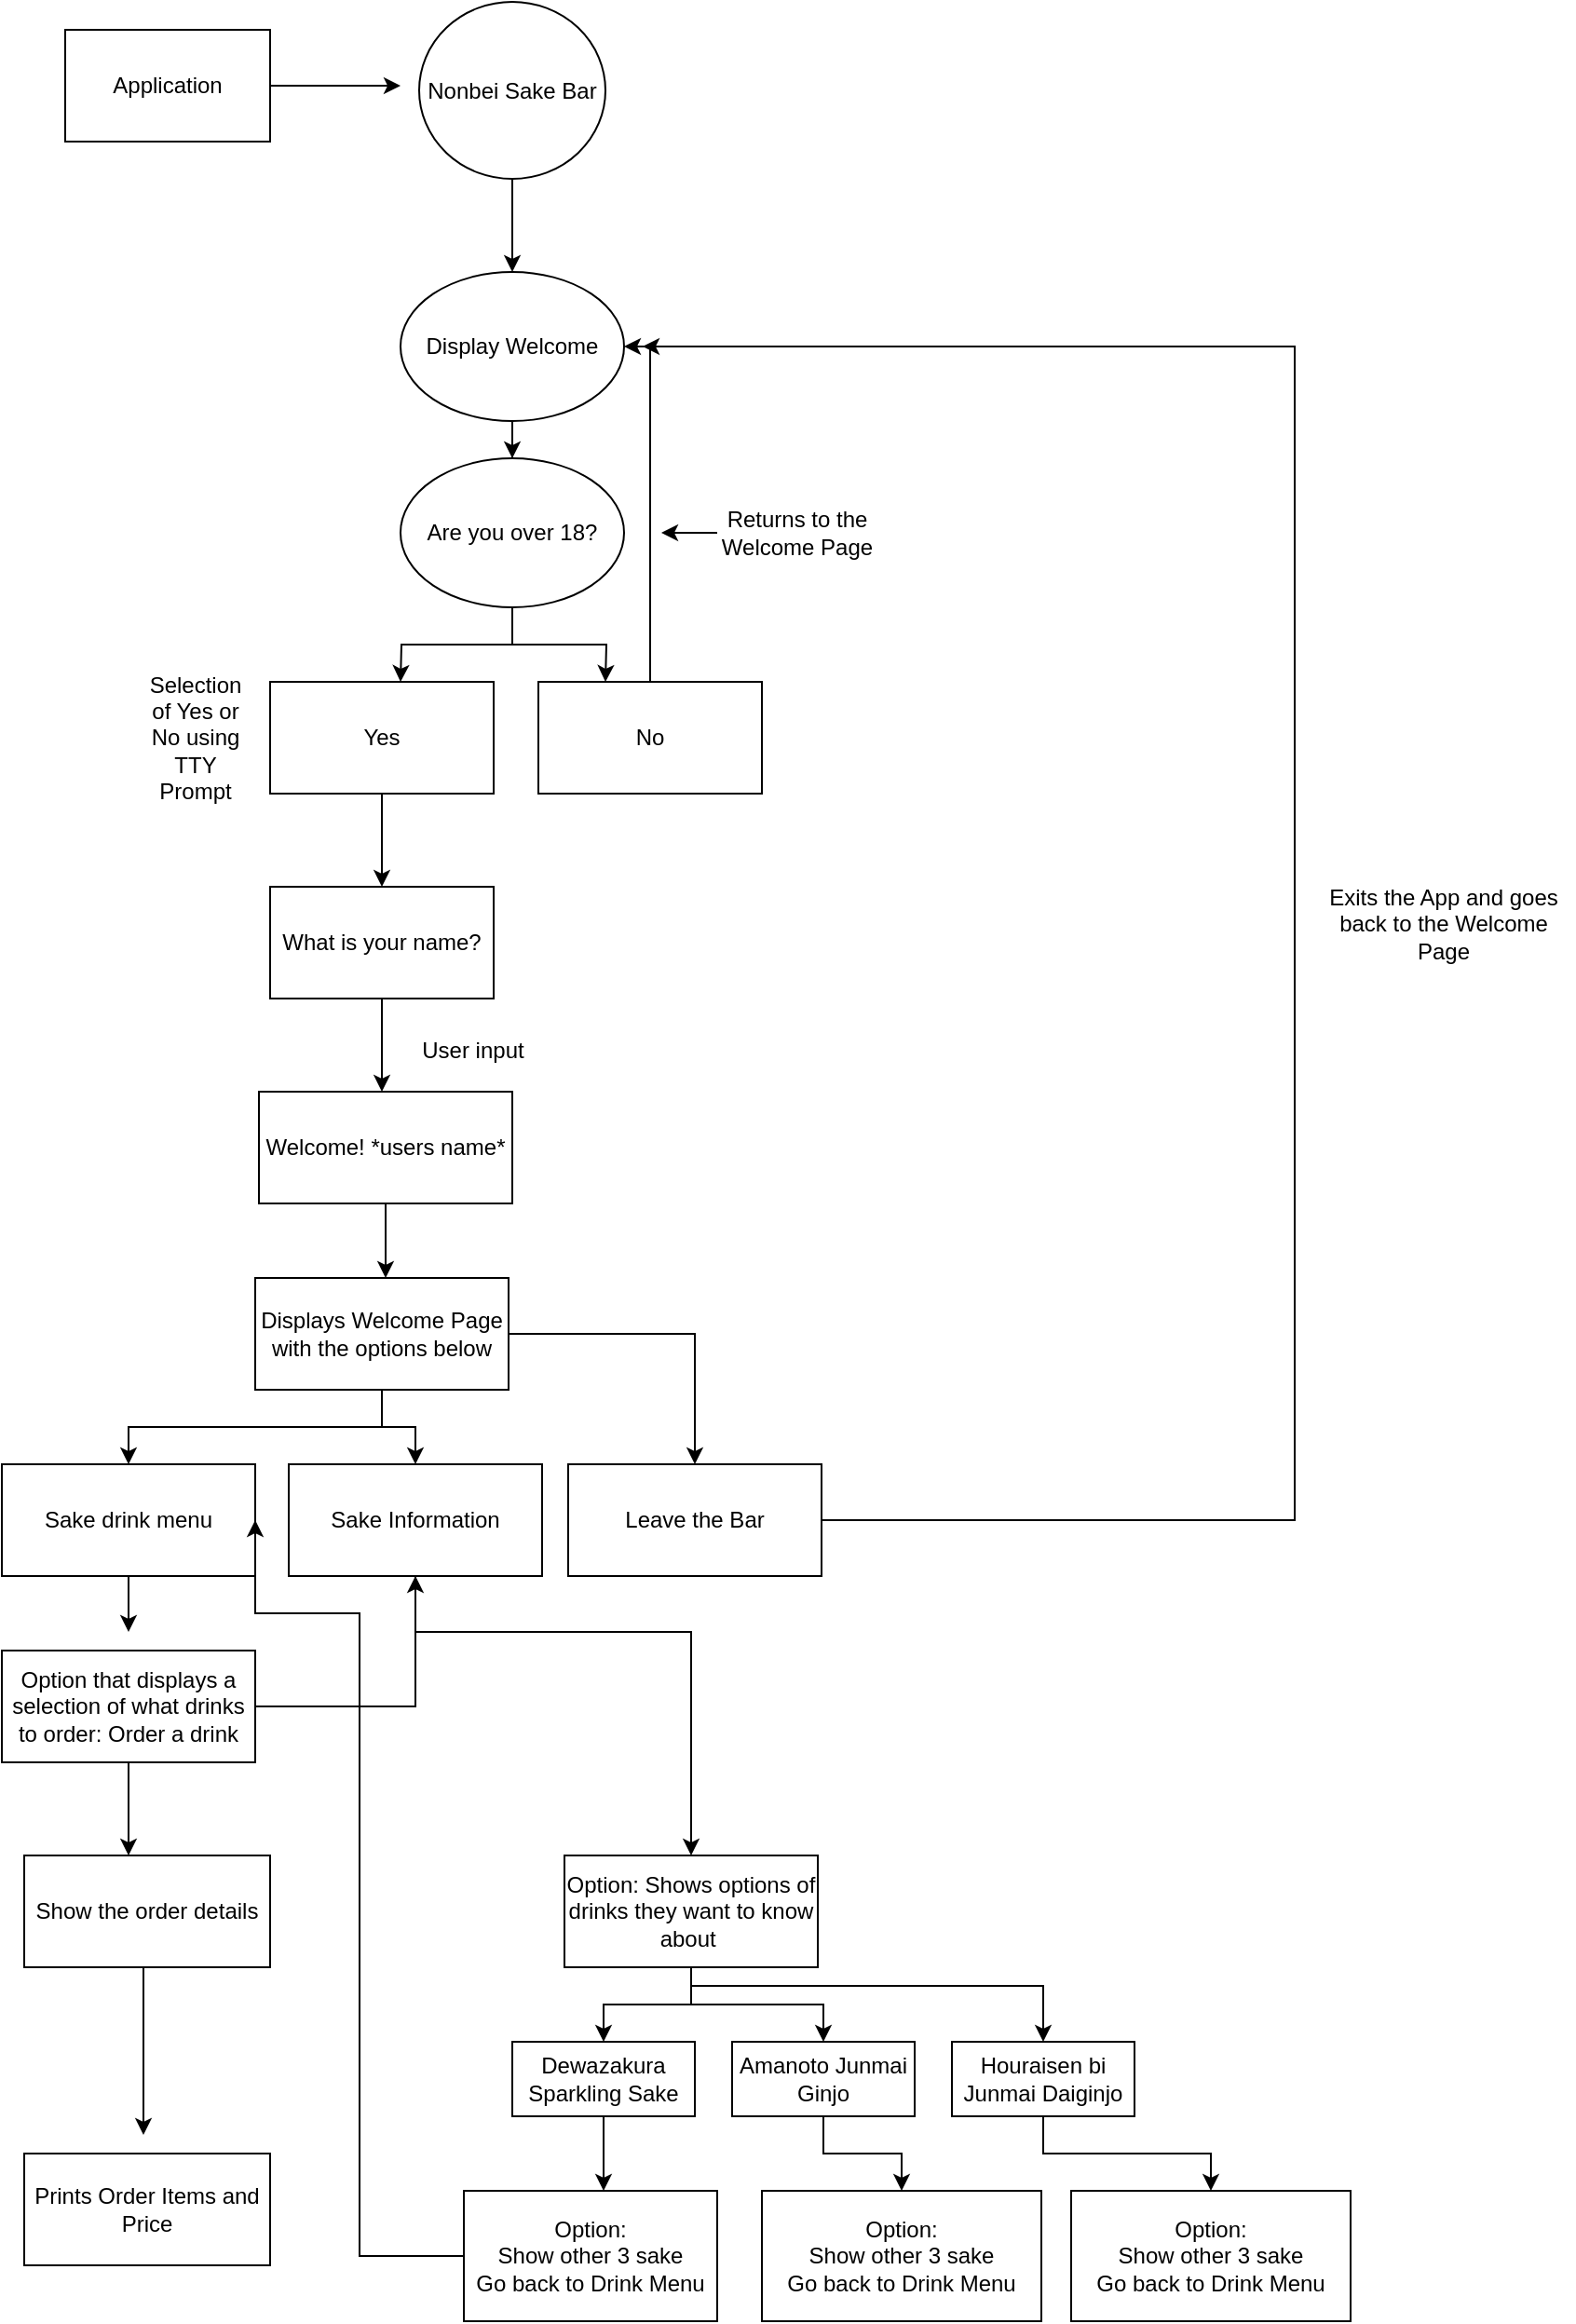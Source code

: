 <mxfile version="14.7.0" type="device"><diagram id="hPA1pNjz1p_AAdreHYNH" name="Page-1"><mxGraphModel dx="1011" dy="621" grid="1" gridSize="10" guides="1" tooltips="1" connect="1" arrows="1" fold="1" page="1" pageScale="1" pageWidth="827" pageHeight="1169" math="0" shadow="0"><root><mxCell id="0"/><mxCell id="1" parent="0"/><mxCell id="C5WIbHr0YIiSS8bdHJNg-2" style="edgeStyle=orthogonalEdgeStyle;rounded=0;orthogonalLoop=1;jettySize=auto;html=1;" parent="1" source="C5WIbHr0YIiSS8bdHJNg-1" edge="1"><mxGeometry relative="1" as="geometry"><mxPoint x="220" y="80" as="targetPoint"/></mxGeometry></mxCell><mxCell id="C5WIbHr0YIiSS8bdHJNg-1" value="Application" style="rounded=0;whiteSpace=wrap;html=1;" parent="1" vertex="1"><mxGeometry x="40" y="50" width="110" height="60" as="geometry"/></mxCell><mxCell id="C5WIbHr0YIiSS8bdHJNg-4" style="edgeStyle=orthogonalEdgeStyle;rounded=0;orthogonalLoop=1;jettySize=auto;html=1;" parent="1" source="C5WIbHr0YIiSS8bdHJNg-3" target="C5WIbHr0YIiSS8bdHJNg-5" edge="1"><mxGeometry relative="1" as="geometry"><mxPoint x="280" y="190" as="targetPoint"/></mxGeometry></mxCell><mxCell id="C5WIbHr0YIiSS8bdHJNg-3" value="Nonbei Sake Bar" style="ellipse;whiteSpace=wrap;html=1;" parent="1" vertex="1"><mxGeometry x="230" y="35" width="100" height="95" as="geometry"/></mxCell><mxCell id="C5WIbHr0YIiSS8bdHJNg-6" style="edgeStyle=orthogonalEdgeStyle;rounded=0;orthogonalLoop=1;jettySize=auto;html=1;" parent="1" source="C5WIbHr0YIiSS8bdHJNg-5" target="C5WIbHr0YIiSS8bdHJNg-7" edge="1"><mxGeometry relative="1" as="geometry"><mxPoint x="280" y="300" as="targetPoint"/></mxGeometry></mxCell><mxCell id="C5WIbHr0YIiSS8bdHJNg-5" value="Display Welcome" style="ellipse;whiteSpace=wrap;html=1;" parent="1" vertex="1"><mxGeometry x="220" y="180" width="120" height="80" as="geometry"/></mxCell><mxCell id="C5WIbHr0YIiSS8bdHJNg-8" style="edgeStyle=orthogonalEdgeStyle;rounded=0;orthogonalLoop=1;jettySize=auto;html=1;" parent="1" source="C5WIbHr0YIiSS8bdHJNg-7" edge="1"><mxGeometry relative="1" as="geometry"><mxPoint x="220" y="400" as="targetPoint"/></mxGeometry></mxCell><mxCell id="C5WIbHr0YIiSS8bdHJNg-9" style="edgeStyle=orthogonalEdgeStyle;rounded=0;orthogonalLoop=1;jettySize=auto;html=1;" parent="1" source="C5WIbHr0YIiSS8bdHJNg-7" edge="1"><mxGeometry relative="1" as="geometry"><mxPoint x="330" y="400" as="targetPoint"/></mxGeometry></mxCell><mxCell id="C5WIbHr0YIiSS8bdHJNg-7" value="Are you over 18?" style="ellipse;whiteSpace=wrap;html=1;" parent="1" vertex="1"><mxGeometry x="220" y="280" width="120" height="80" as="geometry"/></mxCell><mxCell id="C5WIbHr0YIiSS8bdHJNg-17" style="edgeStyle=orthogonalEdgeStyle;rounded=0;orthogonalLoop=1;jettySize=auto;html=1;" parent="1" source="C5WIbHr0YIiSS8bdHJNg-10" edge="1"><mxGeometry relative="1" as="geometry"><mxPoint x="210" y="510" as="targetPoint"/></mxGeometry></mxCell><mxCell id="C5WIbHr0YIiSS8bdHJNg-10" value="Yes" style="rounded=0;whiteSpace=wrap;html=1;" parent="1" vertex="1"><mxGeometry x="150" y="400" width="120" height="60" as="geometry"/></mxCell><mxCell id="C5WIbHr0YIiSS8bdHJNg-76" style="edgeStyle=orthogonalEdgeStyle;rounded=0;orthogonalLoop=1;jettySize=auto;html=1;" parent="1" source="C5WIbHr0YIiSS8bdHJNg-11" target="C5WIbHr0YIiSS8bdHJNg-5" edge="1"><mxGeometry relative="1" as="geometry"><Array as="points"><mxPoint x="354" y="220"/></Array></mxGeometry></mxCell><mxCell id="C5WIbHr0YIiSS8bdHJNg-11" value="No" style="rounded=0;whiteSpace=wrap;html=1;" parent="1" vertex="1"><mxGeometry x="294" y="400" width="120" height="60" as="geometry"/></mxCell><mxCell id="C5WIbHr0YIiSS8bdHJNg-52" style="edgeStyle=orthogonalEdgeStyle;rounded=0;orthogonalLoop=1;jettySize=auto;html=1;" parent="1" source="C5WIbHr0YIiSS8bdHJNg-14" edge="1"><mxGeometry relative="1" as="geometry"><mxPoint x="360" y="320" as="targetPoint"/></mxGeometry></mxCell><mxCell id="C5WIbHr0YIiSS8bdHJNg-14" value="Returns to the Welcome Page" style="text;html=1;strokeColor=none;fillColor=none;align=center;verticalAlign=middle;whiteSpace=wrap;rounded=0;" parent="1" vertex="1"><mxGeometry x="390" y="305" width="86" height="30" as="geometry"/></mxCell><mxCell id="C5WIbHr0YIiSS8bdHJNg-19" style="edgeStyle=orthogonalEdgeStyle;rounded=0;orthogonalLoop=1;jettySize=auto;html=1;" parent="1" source="C5WIbHr0YIiSS8bdHJNg-18" edge="1"><mxGeometry relative="1" as="geometry"><mxPoint x="210" y="620" as="targetPoint"/></mxGeometry></mxCell><mxCell id="C5WIbHr0YIiSS8bdHJNg-18" value="What is your name?" style="rounded=0;whiteSpace=wrap;html=1;" parent="1" vertex="1"><mxGeometry x="150" y="510" width="120" height="60" as="geometry"/></mxCell><mxCell id="C5WIbHr0YIiSS8bdHJNg-21" style="edgeStyle=orthogonalEdgeStyle;rounded=0;orthogonalLoop=1;jettySize=auto;html=1;" parent="1" source="C5WIbHr0YIiSS8bdHJNg-20" edge="1"><mxGeometry relative="1" as="geometry"><mxPoint x="212" y="720" as="targetPoint"/></mxGeometry></mxCell><mxCell id="C5WIbHr0YIiSS8bdHJNg-20" value="Welcome! *users name*" style="rounded=0;whiteSpace=wrap;html=1;" parent="1" vertex="1"><mxGeometry x="144" y="620" width="136" height="60" as="geometry"/></mxCell><mxCell id="C5WIbHr0YIiSS8bdHJNg-31" style="edgeStyle=orthogonalEdgeStyle;rounded=0;orthogonalLoop=1;jettySize=auto;html=1;entryX=0.5;entryY=0;entryDx=0;entryDy=0;" parent="1" source="C5WIbHr0YIiSS8bdHJNg-22" target="C5WIbHr0YIiSS8bdHJNg-24" edge="1"><mxGeometry relative="1" as="geometry"/></mxCell><mxCell id="C5WIbHr0YIiSS8bdHJNg-33" style="edgeStyle=orthogonalEdgeStyle;rounded=0;orthogonalLoop=1;jettySize=auto;html=1;entryX=0.5;entryY=0;entryDx=0;entryDy=0;" parent="1" source="C5WIbHr0YIiSS8bdHJNg-22" target="C5WIbHr0YIiSS8bdHJNg-26" edge="1"><mxGeometry relative="1" as="geometry"/></mxCell><mxCell id="C5WIbHr0YIiSS8bdHJNg-34" style="edgeStyle=orthogonalEdgeStyle;rounded=0;orthogonalLoop=1;jettySize=auto;html=1;" parent="1" source="C5WIbHr0YIiSS8bdHJNg-22" target="C5WIbHr0YIiSS8bdHJNg-27" edge="1"><mxGeometry relative="1" as="geometry"/></mxCell><mxCell id="C5WIbHr0YIiSS8bdHJNg-22" value="Displays Welcome Page with the options below" style="rounded=0;whiteSpace=wrap;html=1;" parent="1" vertex="1"><mxGeometry x="142" y="720" width="136" height="60" as="geometry"/></mxCell><mxCell id="C5WIbHr0YIiSS8bdHJNg-43" style="edgeStyle=orthogonalEdgeStyle;rounded=0;orthogonalLoop=1;jettySize=auto;html=1;" parent="1" source="C5WIbHr0YIiSS8bdHJNg-24" edge="1"><mxGeometry relative="1" as="geometry"><mxPoint x="74" y="910" as="targetPoint"/></mxGeometry></mxCell><mxCell id="C5WIbHr0YIiSS8bdHJNg-24" value="Sake drink menu" style="rounded=0;whiteSpace=wrap;html=1;" parent="1" vertex="1"><mxGeometry x="6" y="820" width="136" height="60" as="geometry"/></mxCell><mxCell id="C5WIbHr0YIiSS8bdHJNg-62" style="edgeStyle=orthogonalEdgeStyle;rounded=0;orthogonalLoop=1;jettySize=auto;html=1;entryX=0.5;entryY=0;entryDx=0;entryDy=0;" parent="1" source="C5WIbHr0YIiSS8bdHJNg-26" target="C5WIbHr0YIiSS8bdHJNg-63" edge="1"><mxGeometry relative="1" as="geometry"><mxPoint x="228" y="1020" as="targetPoint"/><Array as="points"><mxPoint x="228" y="910"/><mxPoint x="376" y="910"/></Array></mxGeometry></mxCell><mxCell id="C5WIbHr0YIiSS8bdHJNg-26" value="Sake Information" style="rounded=0;whiteSpace=wrap;html=1;" parent="1" vertex="1"><mxGeometry x="160" y="820" width="136" height="60" as="geometry"/></mxCell><mxCell id="C5WIbHr0YIiSS8bdHJNg-40" style="edgeStyle=orthogonalEdgeStyle;rounded=0;orthogonalLoop=1;jettySize=auto;html=1;" parent="1" source="C5WIbHr0YIiSS8bdHJNg-27" edge="1"><mxGeometry relative="1" as="geometry"><mxPoint x="350" y="220" as="targetPoint"/><Array as="points"><mxPoint x="700" y="850"/><mxPoint x="700" y="220"/></Array></mxGeometry></mxCell><mxCell id="C5WIbHr0YIiSS8bdHJNg-27" value="Leave the Bar" style="rounded=0;whiteSpace=wrap;html=1;" parent="1" vertex="1"><mxGeometry x="310" y="820" width="136" height="60" as="geometry"/></mxCell><mxCell id="C5WIbHr0YIiSS8bdHJNg-35" value="User input" style="text;html=1;strokeColor=none;fillColor=none;align=center;verticalAlign=middle;whiteSpace=wrap;rounded=0;" parent="1" vertex="1"><mxGeometry x="224" y="578" width="70" height="40" as="geometry"/></mxCell><mxCell id="C5WIbHr0YIiSS8bdHJNg-36" value="Selection of Yes or No using TTY Prompt" style="text;html=1;strokeColor=none;fillColor=none;align=center;verticalAlign=middle;whiteSpace=wrap;rounded=0;" parent="1" vertex="1"><mxGeometry x="90" y="420" width="40" height="20" as="geometry"/></mxCell><mxCell id="C5WIbHr0YIiSS8bdHJNg-42" value="Exits the App and goes back to the Welcome Page" style="text;html=1;strokeColor=none;fillColor=none;align=center;verticalAlign=middle;whiteSpace=wrap;rounded=0;" parent="1" vertex="1"><mxGeometry x="710" y="510" width="140" height="40" as="geometry"/></mxCell><mxCell id="C5WIbHr0YIiSS8bdHJNg-46" style="edgeStyle=orthogonalEdgeStyle;rounded=0;orthogonalLoop=1;jettySize=auto;html=1;" parent="1" source="C5WIbHr0YIiSS8bdHJNg-44" edge="1"><mxGeometry relative="1" as="geometry"><mxPoint x="74" y="1030" as="targetPoint"/></mxGeometry></mxCell><mxCell id="C5WIbHr0YIiSS8bdHJNg-50" style="edgeStyle=orthogonalEdgeStyle;rounded=0;orthogonalLoop=1;jettySize=auto;html=1;entryX=0.5;entryY=1;entryDx=0;entryDy=0;" parent="1" source="C5WIbHr0YIiSS8bdHJNg-44" target="C5WIbHr0YIiSS8bdHJNg-26" edge="1"><mxGeometry relative="1" as="geometry"/></mxCell><mxCell id="C5WIbHr0YIiSS8bdHJNg-44" value="Option that displays a selection of what drinks to order: Order a drink" style="rounded=0;whiteSpace=wrap;html=1;" parent="1" vertex="1"><mxGeometry x="6" y="920" width="136" height="60" as="geometry"/></mxCell><mxCell id="C5WIbHr0YIiSS8bdHJNg-48" style="edgeStyle=orthogonalEdgeStyle;rounded=0;orthogonalLoop=1;jettySize=auto;html=1;" parent="1" edge="1"><mxGeometry relative="1" as="geometry"><mxPoint x="82" y="1180" as="targetPoint"/><mxPoint x="86.5" y="1090" as="sourcePoint"/><Array as="points"><mxPoint x="82" y="1090"/></Array></mxGeometry></mxCell><mxCell id="C5WIbHr0YIiSS8bdHJNg-57" value="Show the order details" style="rounded=0;whiteSpace=wrap;html=1;" parent="1" vertex="1"><mxGeometry x="18" y="1030" width="132" height="60" as="geometry"/></mxCell><mxCell id="C5WIbHr0YIiSS8bdHJNg-69" style="edgeStyle=orthogonalEdgeStyle;rounded=0;orthogonalLoop=1;jettySize=auto;html=1;entryX=0.5;entryY=0;entryDx=0;entryDy=0;" parent="1" source="C5WIbHr0YIiSS8bdHJNg-63" target="C5WIbHr0YIiSS8bdHJNg-65" edge="1"><mxGeometry relative="1" as="geometry"/></mxCell><mxCell id="C5WIbHr0YIiSS8bdHJNg-70" style="edgeStyle=orthogonalEdgeStyle;rounded=0;orthogonalLoop=1;jettySize=auto;html=1;entryX=0.5;entryY=0;entryDx=0;entryDy=0;" parent="1" source="C5WIbHr0YIiSS8bdHJNg-63" target="C5WIbHr0YIiSS8bdHJNg-66" edge="1"><mxGeometry relative="1" as="geometry"/></mxCell><mxCell id="C5WIbHr0YIiSS8bdHJNg-71" style="edgeStyle=orthogonalEdgeStyle;rounded=0;orthogonalLoop=1;jettySize=auto;html=1;entryX=0.5;entryY=0;entryDx=0;entryDy=0;" parent="1" source="C5WIbHr0YIiSS8bdHJNg-63" target="C5WIbHr0YIiSS8bdHJNg-67" edge="1"><mxGeometry relative="1" as="geometry"><Array as="points"><mxPoint x="376" y="1100"/><mxPoint x="565" y="1100"/></Array></mxGeometry></mxCell><mxCell id="C5WIbHr0YIiSS8bdHJNg-63" value="Option: Shows options of drinks they want to know about&amp;nbsp;" style="rounded=0;whiteSpace=wrap;html=1;" parent="1" vertex="1"><mxGeometry x="308" y="1030" width="136" height="60" as="geometry"/></mxCell><mxCell id="C5WIbHr0YIiSS8bdHJNg-73" style="edgeStyle=orthogonalEdgeStyle;rounded=0;orthogonalLoop=1;jettySize=auto;html=1;" parent="1" source="C5WIbHr0YIiSS8bdHJNg-65" edge="1"><mxGeometry relative="1" as="geometry"><mxPoint x="329" y="1210" as="targetPoint"/></mxGeometry></mxCell><mxCell id="C5WIbHr0YIiSS8bdHJNg-65" value="Dewazakura Sparkling Sake" style="rounded=0;whiteSpace=wrap;html=1;" parent="1" vertex="1"><mxGeometry x="280" y="1130" width="98" height="40" as="geometry"/></mxCell><mxCell id="C5WIbHr0YIiSS8bdHJNg-81" style="edgeStyle=orthogonalEdgeStyle;rounded=0;orthogonalLoop=1;jettySize=auto;html=1;entryX=0.5;entryY=0;entryDx=0;entryDy=0;" parent="1" source="C5WIbHr0YIiSS8bdHJNg-66" target="C5WIbHr0YIiSS8bdHJNg-78" edge="1"><mxGeometry relative="1" as="geometry"/></mxCell><mxCell id="C5WIbHr0YIiSS8bdHJNg-66" value="Amanoto Junmai Ginjo" style="rounded=0;whiteSpace=wrap;html=1;" parent="1" vertex="1"><mxGeometry x="398" y="1130" width="98" height="40" as="geometry"/></mxCell><mxCell id="C5WIbHr0YIiSS8bdHJNg-82" style="edgeStyle=orthogonalEdgeStyle;rounded=0;orthogonalLoop=1;jettySize=auto;html=1;entryX=0.5;entryY=0;entryDx=0;entryDy=0;" parent="1" source="C5WIbHr0YIiSS8bdHJNg-67" target="C5WIbHr0YIiSS8bdHJNg-79" edge="1"><mxGeometry relative="1" as="geometry"/></mxCell><mxCell id="C5WIbHr0YIiSS8bdHJNg-67" value="Houraisen bi Junmai Daiginjo" style="rounded=0;whiteSpace=wrap;html=1;" parent="1" vertex="1"><mxGeometry x="516" y="1130" width="98" height="40" as="geometry"/></mxCell><mxCell id="C5WIbHr0YIiSS8bdHJNg-84" style="edgeStyle=orthogonalEdgeStyle;rounded=0;orthogonalLoop=1;jettySize=auto;html=1;entryX=1;entryY=0.5;entryDx=0;entryDy=0;" parent="1" source="C5WIbHr0YIiSS8bdHJNg-77" target="C5WIbHr0YIiSS8bdHJNg-24" edge="1"><mxGeometry relative="1" as="geometry"><mxPoint x="200" y="1030" as="targetPoint"/><Array as="points"><mxPoint x="198" y="1245"/><mxPoint x="198" y="900"/><mxPoint x="142" y="900"/></Array></mxGeometry></mxCell><mxCell id="C5WIbHr0YIiSS8bdHJNg-77" value="Option:&lt;br&gt;Show other 3 sake&lt;br&gt;Go back to Drink Menu" style="rounded=0;whiteSpace=wrap;html=1;" parent="1" vertex="1"><mxGeometry x="254" y="1210" width="136" height="70" as="geometry"/></mxCell><mxCell id="C5WIbHr0YIiSS8bdHJNg-78" value="Option:&lt;br&gt;Show other 3 sake&lt;br&gt;Go back to Drink Menu" style="rounded=0;whiteSpace=wrap;html=1;" parent="1" vertex="1"><mxGeometry x="414" y="1210" width="150" height="70" as="geometry"/></mxCell><mxCell id="C5WIbHr0YIiSS8bdHJNg-79" value="Option:&lt;br&gt;Show other 3 sake&lt;br&gt;Go back to Drink Menu" style="rounded=0;whiteSpace=wrap;html=1;" parent="1" vertex="1"><mxGeometry x="580" y="1210" width="150" height="70" as="geometry"/></mxCell><mxCell id="C5WIbHr0YIiSS8bdHJNg-90" value="Prints Order Items and Price" style="rounded=0;whiteSpace=wrap;html=1;" parent="1" vertex="1"><mxGeometry x="18" y="1190" width="132" height="60" as="geometry"/></mxCell></root></mxGraphModel></diagram></mxfile>